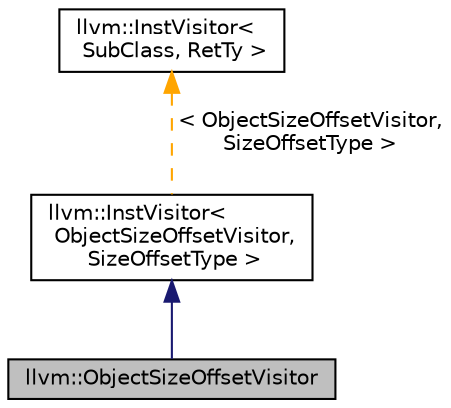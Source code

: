 digraph "llvm::ObjectSizeOffsetVisitor"
{
 // LATEX_PDF_SIZE
  bgcolor="transparent";
  edge [fontname="Helvetica",fontsize="10",labelfontname="Helvetica",labelfontsize="10"];
  node [fontname="Helvetica",fontsize="10",shape=record];
  Node1 [label="llvm::ObjectSizeOffsetVisitor",height=0.2,width=0.4,color="black", fillcolor="grey75", style="filled", fontcolor="black",tooltip="Evaluate the size and offset of an object pointed to by a Value* statically."];
  Node2 -> Node1 [dir="back",color="midnightblue",fontsize="10",style="solid",fontname="Helvetica"];
  Node2 [label="llvm::InstVisitor\<\l ObjectSizeOffsetVisitor,\l SizeOffsetType \>",height=0.2,width=0.4,color="black",URL="$classllvm_1_1InstVisitor.html",tooltip=" "];
  Node3 -> Node2 [dir="back",color="orange",fontsize="10",style="dashed",label=" \< ObjectSizeOffsetVisitor,\l SizeOffsetType \>" ,fontname="Helvetica"];
  Node3 [label="llvm::InstVisitor\<\l SubClass, RetTy \>",height=0.2,width=0.4,color="black",URL="$classllvm_1_1InstVisitor.html",tooltip="Base class for instruction visitors."];
}
